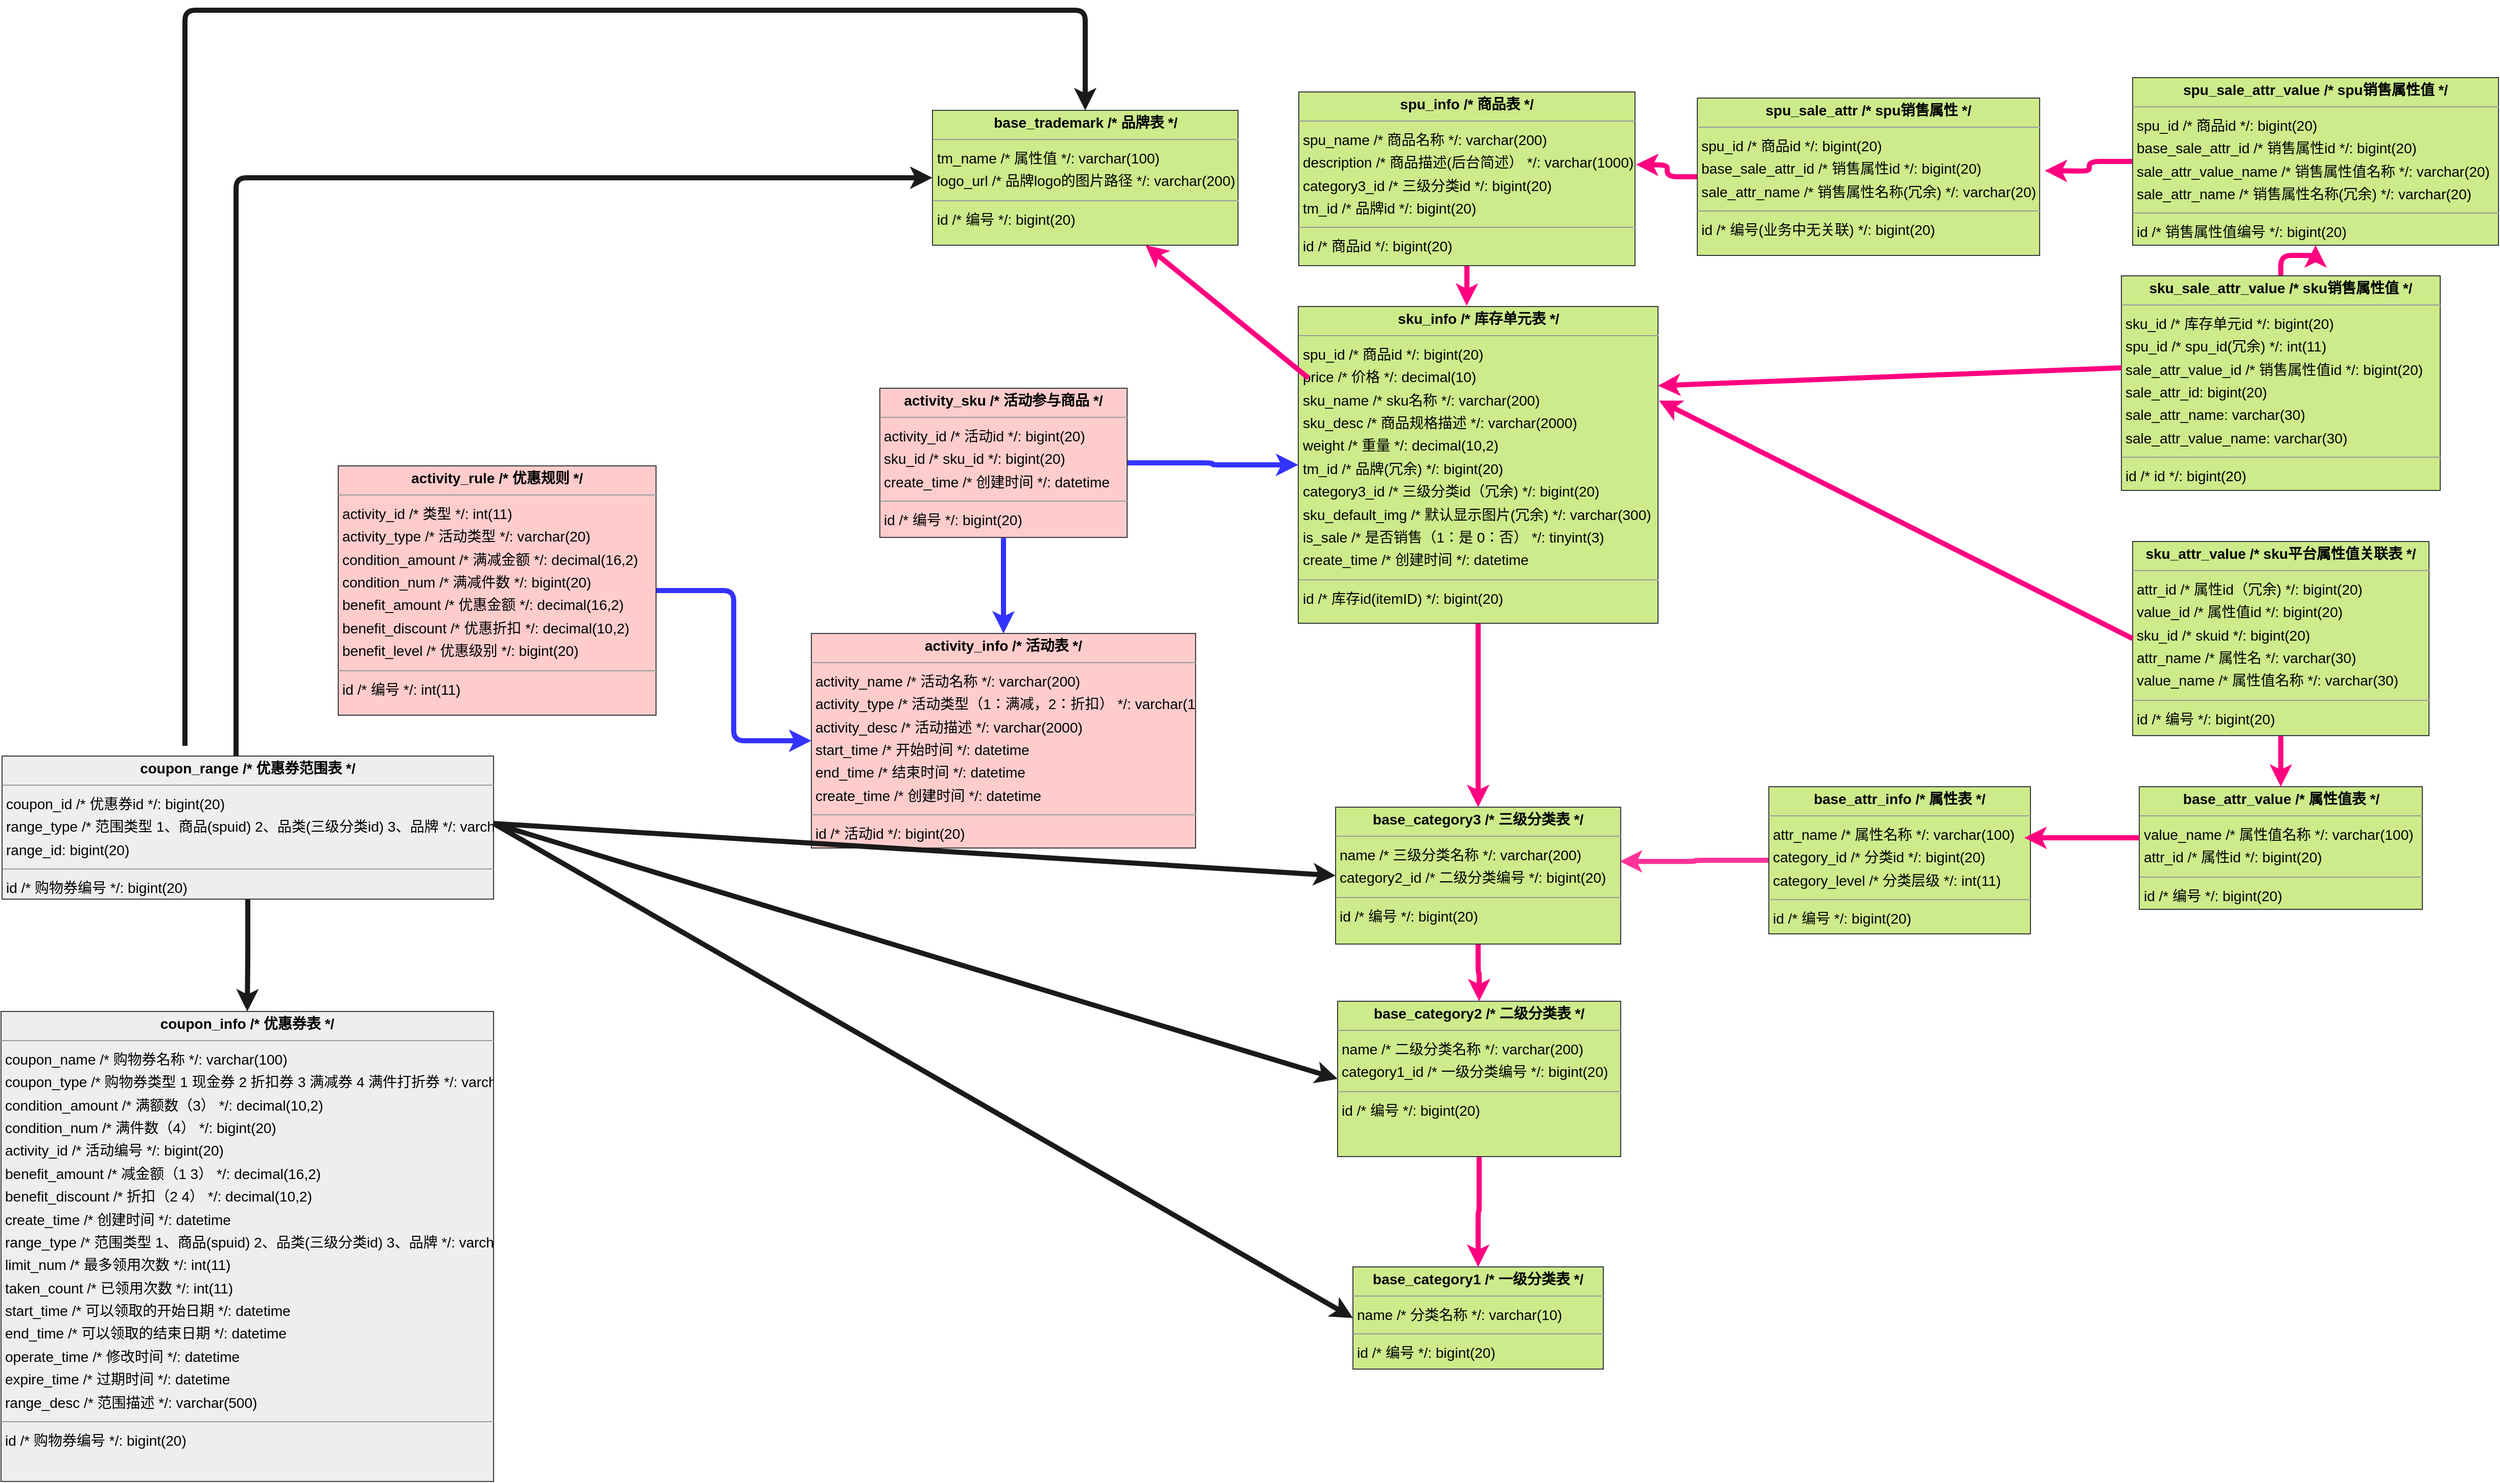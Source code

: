 <mxfile version="20.2.4" type="github">
  <diagram id="gIyWQ91Oxi5GOSBY0I38" name="第 1 页">
    <mxGraphModel dx="5237" dy="4459" grid="1" gridSize="10" guides="1" tooltips="1" connect="1" arrows="1" fold="1" page="1" pageScale="1" pageWidth="1169" pageHeight="827" math="0" shadow="0">
      <root>
        <mxCell id="0" />
        <mxCell id="1" parent="0" />
        <mxCell id="YZzn2YPQLxVbzA5skOtG-40" value="&lt;p style=&quot;margin:0px;margin-top:4px;text-align:center;&quot;&gt;&lt;b&gt;activity_info  /* 活动表 */&lt;/b&gt;&lt;/p&gt;&lt;hr size=&quot;1&quot;/&gt;&lt;p style=&quot;margin:0 0 0 4px;line-height:1.6;&quot;&gt; activity_name  /* 活动名称 */: varchar(200)&lt;br/&gt; activity_type  /* 活动类型（1：满减，2：折扣） */: varchar(10)&lt;br/&gt; activity_desc  /* 活动描述 */: varchar(2000)&lt;br/&gt; start_time  /* 开始时间 */: datetime&lt;br/&gt; end_time  /* 结束时间 */: datetime&lt;br/&gt; create_time  /* 创建时间 */: datetime&lt;/p&gt;&lt;hr size=&quot;1&quot;/&gt;&lt;p style=&quot;margin:0 0 0 4px;line-height:1.6;&quot;&gt; id  /* 活动id */: bigint(20)&lt;/p&gt;" style="verticalAlign=top;align=left;overflow=fill;fontSize=14;fontFamily=Helvetica;html=1;rounded=0;shadow=0;comic=0;labelBackgroundColor=none;strokeWidth=1;fillColor=#ffcccc;strokeColor=#36393d;" parent="1" vertex="1">
          <mxGeometry x="-2057" y="-2570" width="376" height="210" as="geometry" />
        </mxCell>
        <mxCell id="YZzn2YPQLxVbzA5skOtG-41" style="edgeStyle=orthogonalEdgeStyle;rounded=1;orthogonalLoop=1;jettySize=auto;html=1;exitX=1;exitY=0.5;exitDx=0;exitDy=0;strokeColor=#3333FF;strokeWidth=5;" parent="1" source="YZzn2YPQLxVbzA5skOtG-42" target="YZzn2YPQLxVbzA5skOtG-40" edge="1">
          <mxGeometry relative="1" as="geometry" />
        </mxCell>
        <mxCell id="YZzn2YPQLxVbzA5skOtG-42" value="&lt;p style=&quot;margin:0px;margin-top:4px;text-align:center;&quot;&gt;&lt;b&gt;activity_rule  /* 优惠规则 */&lt;/b&gt;&lt;/p&gt;&lt;hr size=&quot;1&quot;/&gt;&lt;p style=&quot;margin:0 0 0 4px;line-height:1.6;&quot;&gt; activity_id  /* 类型 */: int(11)&lt;br/&gt; activity_type  /* 活动类型 */: varchar(20)&lt;br/&gt; condition_amount  /* 满减金额 */: decimal(16,2)&lt;br/&gt; condition_num  /* 满减件数 */: bigint(20)&lt;br/&gt; benefit_amount  /* 优惠金额 */: decimal(16,2)&lt;br/&gt; benefit_discount  /* 优惠折扣 */: decimal(10,2)&lt;br/&gt; benefit_level  /* 优惠级别 */: bigint(20)&lt;/p&gt;&lt;hr size=&quot;1&quot;/&gt;&lt;p style=&quot;margin:0 0 0 4px;line-height:1.6;&quot;&gt; id  /* 编号 */: int(11)&lt;/p&gt;" style="verticalAlign=top;align=left;overflow=fill;fontSize=14;fontFamily=Helvetica;html=1;rounded=0;shadow=0;comic=0;labelBackgroundColor=none;strokeWidth=1;fillColor=#ffcccc;strokeColor=#36393d;" parent="1" vertex="1">
          <mxGeometry x="-2520" y="-2734" width="311" height="244" as="geometry" />
        </mxCell>
        <mxCell id="YZzn2YPQLxVbzA5skOtG-43" value="" style="edgeStyle=orthogonalEdgeStyle;rounded=1;orthogonalLoop=1;jettySize=auto;html=1;strokeColor=#3333FF;strokeWidth=5;" parent="1" source="YZzn2YPQLxVbzA5skOtG-45" target="YZzn2YPQLxVbzA5skOtG-40" edge="1">
          <mxGeometry relative="1" as="geometry" />
        </mxCell>
        <mxCell id="YZzn2YPQLxVbzA5skOtG-44" value="" style="edgeStyle=orthogonalEdgeStyle;rounded=1;orthogonalLoop=1;jettySize=auto;html=1;strokeColor=#3333FF;strokeWidth=5;" parent="1" source="YZzn2YPQLxVbzA5skOtG-45" target="YZzn2YPQLxVbzA5skOtG-61" edge="1">
          <mxGeometry relative="1" as="geometry" />
        </mxCell>
        <mxCell id="YZzn2YPQLxVbzA5skOtG-45" value="&lt;p style=&quot;margin:0px;margin-top:4px;text-align:center;&quot;&gt;&lt;b&gt;activity_sku  /* 活动参与商品 */&lt;/b&gt;&lt;/p&gt;&lt;hr size=&quot;1&quot;/&gt;&lt;p style=&quot;margin:0 0 0 4px;line-height:1.6;&quot;&gt; activity_id  /* 活动id  */: bigint(20)&lt;br/&gt; sku_id  /* sku_id */: bigint(20)&lt;br/&gt; create_time  /* 创建时间 */: datetime&lt;/p&gt;&lt;hr size=&quot;1&quot;/&gt;&lt;p style=&quot;margin:0 0 0 4px;line-height:1.6;&quot;&gt; id  /* 编号 */: bigint(20)&lt;/p&gt;" style="verticalAlign=top;align=left;overflow=fill;fontSize=14;fontFamily=Helvetica;html=1;rounded=0;shadow=0;comic=0;labelBackgroundColor=none;strokeWidth=1;fillColor=#ffcccc;strokeColor=#36393d;" parent="1" vertex="1">
          <mxGeometry x="-1990" y="-2810" width="242" height="146" as="geometry" />
        </mxCell>
        <mxCell id="YZzn2YPQLxVbzA5skOtG-46" style="edgeStyle=orthogonalEdgeStyle;rounded=1;orthogonalLoop=1;jettySize=auto;html=1;entryX=0.997;entryY=0.396;entryDx=0;entryDy=0;entryPerimeter=0;strokeColor=#FF3399;strokeWidth=5;" parent="1" source="YZzn2YPQLxVbzA5skOtG-47" target="YZzn2YPQLxVbzA5skOtG-53" edge="1">
          <mxGeometry relative="1" as="geometry" />
        </mxCell>
        <mxCell id="YZzn2YPQLxVbzA5skOtG-47" value="&lt;p style=&quot;margin:0px;margin-top:4px;text-align:center;&quot;&gt;&lt;b&gt;base_attr_info  /* 属性表 */&lt;/b&gt;&lt;/p&gt;&lt;hr size=&quot;1&quot;/&gt;&lt;p style=&quot;margin:0 0 0 4px;line-height:1.6;&quot;&gt; attr_name  /* 属性名称 */: varchar(100)&lt;br/&gt; category_id  /* 分类id */: bigint(20)&lt;br/&gt; category_level  /* 分类层级 */: int(11)&lt;/p&gt;&lt;hr size=&quot;1&quot;/&gt;&lt;p style=&quot;margin:0 0 0 4px;line-height:1.6;&quot;&gt; id  /* 编号 */: bigint(20)&lt;/p&gt;" style="verticalAlign=top;align=left;overflow=fill;fontSize=14;fontFamily=Helvetica;html=1;rounded=0;shadow=0;comic=0;labelBackgroundColor=none;strokeWidth=1;fillColor=#cdeb8b;strokeColor=#36393d;" parent="1" vertex="1">
          <mxGeometry x="-1120" y="-2420" width="256" height="144" as="geometry" />
        </mxCell>
        <mxCell id="YZzn2YPQLxVbzA5skOtG-48" value="&lt;p style=&quot;margin:0px;margin-top:4px;text-align:center;&quot;&gt;&lt;b&gt;base_attr_value  /* 属性值表 */&lt;/b&gt;&lt;/p&gt;&lt;hr size=&quot;1&quot;/&gt;&lt;p style=&quot;margin:0 0 0 4px;line-height:1.6;&quot;&gt; value_name  /* 属性值名称 */: varchar(100)&lt;br/&gt; attr_id  /* 属性id */: bigint(20)&lt;/p&gt;&lt;hr size=&quot;1&quot;/&gt;&lt;p style=&quot;margin:0 0 0 4px;line-height:1.6;&quot;&gt; id  /* 编号 */: bigint(20)&lt;/p&gt;" style="verticalAlign=top;align=left;overflow=fill;fontSize=14;fontFamily=Helvetica;html=1;rounded=0;shadow=0;comic=0;labelBackgroundColor=none;strokeWidth=1;fillColor=#cdeb8b;strokeColor=#36393d;" parent="1" vertex="1">
          <mxGeometry x="-757.5" y="-2420" width="277" height="120" as="geometry" />
        </mxCell>
        <mxCell id="YZzn2YPQLxVbzA5skOtG-49" value="&lt;p style=&quot;margin:0px;margin-top:4px;text-align:center;&quot;&gt;&lt;b&gt;base_category1  /* 一级分类表 */&lt;/b&gt;&lt;/p&gt;&lt;hr size=&quot;1&quot;/&gt;&lt;p style=&quot;margin:0 0 0 4px;line-height:1.6;&quot;&gt; name  /* 分类名称 */: varchar(10)&lt;/p&gt;&lt;hr size=&quot;1&quot;/&gt;&lt;p style=&quot;margin:0 0 0 4px;line-height:1.6;&quot;&gt; id  /* 编号 */: bigint(20)&lt;/p&gt;" style="verticalAlign=top;align=left;overflow=fill;fontSize=14;fontFamily=Helvetica;html=1;rounded=0;shadow=0;comic=0;labelBackgroundColor=none;strokeWidth=1;fillColor=#cdeb8b;strokeColor=#36393d;" parent="1" vertex="1">
          <mxGeometry x="-1527" y="-1950" width="245" height="100" as="geometry" />
        </mxCell>
        <mxCell id="YZzn2YPQLxVbzA5skOtG-50" style="edgeStyle=orthogonalEdgeStyle;rounded=1;orthogonalLoop=1;jettySize=auto;html=1;entryX=0.5;entryY=0;entryDx=0;entryDy=0;strokeColor=#FF0080;strokeWidth=5;" parent="1" source="YZzn2YPQLxVbzA5skOtG-51" target="YZzn2YPQLxVbzA5skOtG-49" edge="1">
          <mxGeometry relative="1" as="geometry" />
        </mxCell>
        <mxCell id="YZzn2YPQLxVbzA5skOtG-51" value="&lt;p style=&quot;margin:0px;margin-top:4px;text-align:center;&quot;&gt;&lt;b&gt;base_category2  /* 二级分类表 */&lt;/b&gt;&lt;/p&gt;&lt;hr size=&quot;1&quot;/&gt;&lt;p style=&quot;margin:0 0 0 4px;line-height:1.6;&quot;&gt; name  /* 二级分类名称 */: varchar(200)&lt;br/&gt; category1_id  /* 一级分类编号 */: bigint(20)&lt;/p&gt;&lt;hr size=&quot;1&quot;/&gt;&lt;p style=&quot;margin:0 0 0 4px;line-height:1.6;&quot;&gt; id  /* 编号 */: bigint(20)&lt;/p&gt;" style="verticalAlign=top;align=left;overflow=fill;fontSize=14;fontFamily=Helvetica;html=1;rounded=0;shadow=0;comic=0;labelBackgroundColor=none;strokeWidth=1;fillColor=#cdeb8b;strokeColor=#36393d;" parent="1" vertex="1">
          <mxGeometry x="-1542" y="-2210" width="277" height="152" as="geometry" />
        </mxCell>
        <mxCell id="YZzn2YPQLxVbzA5skOtG-52" style="edgeStyle=orthogonalEdgeStyle;rounded=1;orthogonalLoop=1;jettySize=auto;html=1;entryX=0.5;entryY=0;entryDx=0;entryDy=0;strokeColor=#FF0080;strokeWidth=5;" parent="1" source="YZzn2YPQLxVbzA5skOtG-53" target="YZzn2YPQLxVbzA5skOtG-51" edge="1">
          <mxGeometry relative="1" as="geometry" />
        </mxCell>
        <mxCell id="YZzn2YPQLxVbzA5skOtG-53" value="&lt;p style=&quot;margin:0px;margin-top:4px;text-align:center;&quot;&gt;&lt;b&gt;base_category3  /* 三级分类表 */&lt;/b&gt;&lt;/p&gt;&lt;hr size=&quot;1&quot;/&gt;&lt;p style=&quot;margin:0 0 0 4px;line-height:1.6;&quot;&gt; name  /* 三级分类名称 */: varchar(200)&lt;br/&gt; category2_id  /* 二级分类编号 */: bigint(20)&lt;/p&gt;&lt;hr size=&quot;1&quot;/&gt;&lt;p style=&quot;margin:0 0 0 4px;line-height:1.6;&quot;&gt; id  /* 编号 */: bigint(20)&lt;/p&gt;" style="verticalAlign=top;align=left;overflow=fill;fontSize=14;fontFamily=Helvetica;html=1;rounded=0;shadow=0;comic=0;labelBackgroundColor=none;strokeWidth=1;fillColor=#cdeb8b;strokeColor=#36393d;" parent="1" vertex="1">
          <mxGeometry x="-1544" y="-2400" width="279" height="134" as="geometry" />
        </mxCell>
        <mxCell id="YZzn2YPQLxVbzA5skOtG-54" value="&lt;p style=&quot;margin:0px;margin-top:4px;text-align:center;&quot;&gt;&lt;b&gt;base_trademark  /* 品牌表 */&lt;/b&gt;&lt;/p&gt;&lt;hr size=&quot;1&quot;/&gt;&lt;p style=&quot;margin:0 0 0 4px;line-height:1.6;&quot;&gt; tm_name  /* 属性值 */: varchar(100)&lt;br/&gt; logo_url  /* 品牌logo的图片路径 */: varchar(200)&lt;/p&gt;&lt;hr size=&quot;1&quot;/&gt;&lt;p style=&quot;margin:0 0 0 4px;line-height:1.6;&quot;&gt; id  /* 编号 */: bigint(20)&lt;/p&gt;" style="verticalAlign=top;align=left;overflow=fill;fontSize=14;fontFamily=Helvetica;html=1;rounded=0;shadow=0;comic=0;labelBackgroundColor=none;strokeWidth=1;fillColor=#cdeb8b;strokeColor=#36393d;" parent="1" vertex="1">
          <mxGeometry x="-1938.5" y="-3082" width="299" height="132" as="geometry" />
        </mxCell>
        <mxCell id="YZzn2YPQLxVbzA5skOtG-55" value="&lt;p style=&quot;margin:0px;margin-top:4px;text-align:center;&quot;&gt;&lt;b&gt;coupon_info  /* 优惠券表 */&lt;/b&gt;&lt;/p&gt;&lt;hr size=&quot;1&quot;/&gt;&lt;p style=&quot;margin:0 0 0 4px;line-height:1.6;&quot;&gt; coupon_name  /* 购物券名称 */: varchar(100)&lt;br/&gt; coupon_type  /* 购物券类型 1 现金券 2 折扣券 3 满减券 4 满件打折券 */: varchar(10)&lt;br/&gt; condition_amount  /* 满额数（3） */: decimal(10,2)&lt;br/&gt; condition_num  /* 满件数（4） */: bigint(20)&lt;br/&gt; activity_id  /* 活动编号 */: bigint(20)&lt;br/&gt; benefit_amount  /* 减金额（1 3） */: decimal(16,2)&lt;br/&gt; benefit_discount  /* 折扣（2 4） */: decimal(10,2)&lt;br/&gt; create_time  /* 创建时间 */: datetime&lt;br/&gt; range_type  /* 范围类型 1、商品(spuid) 2、品类(三级分类id) 3、品牌 */: varchar(10)&lt;br/&gt; limit_num  /* 最多领用次数 */: int(11)&lt;br/&gt; taken_count  /* 已领用次数 */: int(11)&lt;br/&gt; start_time  /* 可以领取的开始日期 */: datetime&lt;br/&gt; end_time  /* 可以领取的结束日期 */: datetime&lt;br/&gt; operate_time  /* 修改时间 */: datetime&lt;br/&gt; expire_time  /* 过期时间 */: datetime&lt;br/&gt; range_desc  /* 范围描述 */: varchar(500)&lt;/p&gt;&lt;hr size=&quot;1&quot;/&gt;&lt;p style=&quot;margin:0 0 0 4px;line-height:1.6;&quot;&gt; id  /* 购物券编号 */: bigint(20)&lt;/p&gt;" style="verticalAlign=top;align=left;overflow=fill;fontSize=14;fontFamily=Helvetica;html=1;rounded=0;shadow=0;comic=0;labelBackgroundColor=none;strokeWidth=1;strokeColor=#36393d;fillColor=#eeeeee;" parent="1" vertex="1">
          <mxGeometry x="-2850" y="-2200" width="482" height="460" as="geometry" />
        </mxCell>
        <mxCell id="YZzn2YPQLxVbzA5skOtG-56" value="" style="edgeStyle=orthogonalEdgeStyle;rounded=1;orthogonalLoop=1;jettySize=auto;html=1;strokeColor=#1A1A1A;strokeWidth=5;fillColor=#cdeb8b;" parent="1" source="YZzn2YPQLxVbzA5skOtG-57" target="YZzn2YPQLxVbzA5skOtG-55" edge="1">
          <mxGeometry relative="1" as="geometry" />
        </mxCell>
        <mxCell id="YZzn2YPQLxVbzA5skOtG-57" value="&lt;p style=&quot;margin:0px;margin-top:4px;text-align:center;&quot;&gt;&lt;b&gt;coupon_range  /* 优惠券范围表 */&lt;/b&gt;&lt;/p&gt;&lt;hr size=&quot;1&quot;/&gt;&lt;p style=&quot;margin:0 0 0 4px;line-height:1.6;&quot;&gt; coupon_id  /* 优惠券id */: bigint(20)&lt;br/&gt; range_type  /* 范围类型 1、商品(spuid) 2、品类(三级分类id) 3、品牌 */: varchar(10)&lt;br/&gt; range_id: bigint(20)&lt;/p&gt;&lt;hr size=&quot;1&quot;/&gt;&lt;p style=&quot;margin:0 0 0 4px;line-height:1.6;&quot;&gt; id  /* 购物券编号 */: bigint(20)&lt;/p&gt;" style="verticalAlign=top;align=left;overflow=fill;fontSize=14;fontFamily=Helvetica;html=1;rounded=0;shadow=0;comic=0;labelBackgroundColor=none;strokeWidth=1;fillColor=#eeeeee;strokeColor=#36393d;" parent="1" vertex="1">
          <mxGeometry x="-2849" y="-2450" width="481" height="140" as="geometry" />
        </mxCell>
        <mxCell id="YZzn2YPQLxVbzA5skOtG-58" value="" style="edgeStyle=orthogonalEdgeStyle;rounded=1;orthogonalLoop=1;jettySize=auto;html=1;strokeColor=#FF0080;strokeWidth=5;" parent="1" source="YZzn2YPQLxVbzA5skOtG-59" target="YZzn2YPQLxVbzA5skOtG-48" edge="1">
          <mxGeometry relative="1" as="geometry" />
        </mxCell>
        <mxCell id="YZzn2YPQLxVbzA5skOtG-59" value="&lt;p style=&quot;margin:0px;margin-top:4px;text-align:center;&quot;&gt;&lt;b&gt;sku_attr_value  /* sku平台属性值关联表 */&lt;/b&gt;&lt;/p&gt;&lt;hr size=&quot;1&quot;/&gt;&lt;p style=&quot;margin:0 0 0 4px;line-height:1.6;&quot;&gt; attr_id  /* 属性id（冗余) */: bigint(20)&lt;br/&gt; value_id  /* 属性值id */: bigint(20)&lt;br/&gt; sku_id  /* skuid */: bigint(20)&lt;br/&gt; attr_name  /* 属性名 */: varchar(30)&lt;br/&gt; value_name  /* 属性值名称 */: varchar(30)&lt;/p&gt;&lt;hr size=&quot;1&quot;/&gt;&lt;p style=&quot;margin:0 0 0 4px;line-height:1.6;&quot;&gt; id  /* 编号 */: bigint(20)&lt;/p&gt;" style="verticalAlign=top;align=left;overflow=fill;fontSize=14;fontFamily=Helvetica;html=1;rounded=0;shadow=0;comic=0;labelBackgroundColor=none;strokeWidth=1;fillColor=#cdeb8b;strokeColor=#36393d;" parent="1" vertex="1">
          <mxGeometry x="-764" y="-2660" width="290" height="190" as="geometry" />
        </mxCell>
        <mxCell id="YZzn2YPQLxVbzA5skOtG-60" style="edgeStyle=orthogonalEdgeStyle;rounded=1;orthogonalLoop=1;jettySize=auto;html=1;entryX=0.5;entryY=0;entryDx=0;entryDy=0;strokeColor=#FF0080;strokeWidth=5;" parent="1" source="YZzn2YPQLxVbzA5skOtG-61" target="YZzn2YPQLxVbzA5skOtG-53" edge="1">
          <mxGeometry relative="1" as="geometry" />
        </mxCell>
        <mxCell id="YZzn2YPQLxVbzA5skOtG-61" value="&lt;p style=&quot;margin:0px;margin-top:4px;text-align:center;&quot;&gt;&lt;b&gt;sku_info  /* 库存单元表 */&lt;/b&gt;&lt;/p&gt;&lt;hr size=&quot;1&quot;/&gt;&lt;p style=&quot;margin:0 0 0 4px;line-height:1.6;&quot;&gt; spu_id  /* 商品id */: bigint(20)&lt;br/&gt; price  /* 价格 */: decimal(10)&lt;br/&gt; sku_name  /* sku名称 */: varchar(200)&lt;br/&gt; sku_desc  /* 商品规格描述 */: varchar(2000)&lt;br/&gt; weight  /* 重量 */: decimal(10,2)&lt;br/&gt; tm_id  /* 品牌(冗余) */: bigint(20)&lt;br/&gt; category3_id  /* 三级分类id（冗余) */: bigint(20)&lt;br/&gt; sku_default_img  /* 默认显示图片(冗余) */: varchar(300)&lt;br/&gt; is_sale  /* 是否销售（1：是 0：否） */: tinyint(3)&lt;br/&gt; create_time  /* 创建时间 */: datetime&lt;/p&gt;&lt;hr size=&quot;1&quot;/&gt;&lt;p style=&quot;margin:0 0 0 4px;line-height:1.6;&quot;&gt; id  /* 库存id(itemID) */: bigint(20)&lt;/p&gt;" style="verticalAlign=top;align=left;overflow=fill;fontSize=14;fontFamily=Helvetica;html=1;rounded=0;shadow=0;comic=0;labelBackgroundColor=none;strokeWidth=1;fillColor=#cdeb8b;strokeColor=#36393d;" parent="1" vertex="1">
          <mxGeometry x="-1580.5" y="-2890" width="352" height="310" as="geometry" />
        </mxCell>
        <mxCell id="YZzn2YPQLxVbzA5skOtG-62" value="" style="edgeStyle=orthogonalEdgeStyle;rounded=1;orthogonalLoop=1;jettySize=auto;html=1;strokeColor=#FF0080;strokeWidth=5;" parent="1" source="YZzn2YPQLxVbzA5skOtG-63" target="YZzn2YPQLxVbzA5skOtG-69" edge="1">
          <mxGeometry relative="1" as="geometry" />
        </mxCell>
        <mxCell id="YZzn2YPQLxVbzA5skOtG-63" value="&lt;p style=&quot;margin:0px;margin-top:4px;text-align:center;&quot;&gt;&lt;b&gt;sku_sale_attr_value  /* sku销售属性值 */&lt;/b&gt;&lt;/p&gt;&lt;hr size=&quot;1&quot;/&gt;&lt;p style=&quot;margin:0 0 0 4px;line-height:1.6;&quot;&gt; sku_id  /* 库存单元id */: bigint(20)&lt;br/&gt; spu_id  /* spu_id(冗余) */: int(11)&lt;br/&gt; sale_attr_value_id  /* 销售属性值id */: bigint(20)&lt;br/&gt; sale_attr_id: bigint(20)&lt;br/&gt; sale_attr_name: varchar(30)&lt;br/&gt; sale_attr_value_name: varchar(30)&lt;/p&gt;&lt;hr size=&quot;1&quot;/&gt;&lt;p style=&quot;margin:0 0 0 4px;line-height:1.6;&quot;&gt; id  /* id */: bigint(20)&lt;/p&gt;" style="verticalAlign=top;align=left;overflow=fill;fontSize=14;fontFamily=Helvetica;html=1;rounded=0;shadow=0;comic=0;labelBackgroundColor=none;strokeWidth=1;fillColor=#cdeb8b;strokeColor=#36393d;" parent="1" vertex="1">
          <mxGeometry x="-775" y="-2920" width="312" height="210" as="geometry" />
        </mxCell>
        <mxCell id="YZzn2YPQLxVbzA5skOtG-64" style="edgeStyle=orthogonalEdgeStyle;rounded=1;orthogonalLoop=1;jettySize=auto;html=1;entryX=0.468;entryY=-0.002;entryDx=0;entryDy=0;entryPerimeter=0;strokeWidth=5;strokeColor=#FF0080;" parent="1" source="YZzn2YPQLxVbzA5skOtG-65" target="YZzn2YPQLxVbzA5skOtG-61" edge="1">
          <mxGeometry relative="1" as="geometry" />
        </mxCell>
        <mxCell id="YZzn2YPQLxVbzA5skOtG-65" value="&lt;p style=&quot;margin:0px;margin-top:4px;text-align:center;&quot;&gt;&lt;b&gt;spu_info  /* 商品表 */&lt;/b&gt;&lt;/p&gt;&lt;hr size=&quot;1&quot;/&gt;&lt;p style=&quot;margin:0 0 0 4px;line-height:1.6;&quot;&gt; spu_name  /* 商品名称 */: varchar(200)&lt;br/&gt; description  /* 商品描述(后台简述） */: varchar(1000)&lt;br/&gt; category3_id  /* 三级分类id */: bigint(20)&lt;br/&gt; tm_id  /* 品牌id */: bigint(20)&lt;/p&gt;&lt;hr size=&quot;1&quot;/&gt;&lt;p style=&quot;margin:0 0 0 4px;line-height:1.6;&quot;&gt; id  /* 商品id */: bigint(20)&lt;/p&gt;" style="verticalAlign=top;align=left;overflow=fill;fontSize=14;fontFamily=Helvetica;html=1;rounded=0;shadow=0;comic=0;labelBackgroundColor=none;strokeWidth=1;fillStyle=solid;fillColor=#cdeb8b;gradientDirection=north;strokeColor=#36393d;" parent="1" vertex="1">
          <mxGeometry x="-1580" y="-3100" width="329" height="170" as="geometry" />
        </mxCell>
        <mxCell id="YZzn2YPQLxVbzA5skOtG-66" style="edgeStyle=orthogonalEdgeStyle;rounded=1;orthogonalLoop=1;jettySize=auto;html=1;strokeColor=#FF0080;strokeWidth=5;" parent="1" source="YZzn2YPQLxVbzA5skOtG-67" edge="1">
          <mxGeometry relative="1" as="geometry">
            <mxPoint x="-1250" y="-3029" as="targetPoint" />
          </mxGeometry>
        </mxCell>
        <mxCell id="YZzn2YPQLxVbzA5skOtG-67" value="&lt;p style=&quot;margin:0px;margin-top:4px;text-align:center;&quot;&gt;&lt;b&gt;spu_sale_attr  /* spu销售属性 */&lt;/b&gt;&lt;/p&gt;&lt;hr size=&quot;1&quot;/&gt;&lt;p style=&quot;margin:0 0 0 4px;line-height:1.6;&quot;&gt; spu_id  /* 商品id */: bigint(20)&lt;br/&gt; base_sale_attr_id  /* 销售属性id */: bigint(20)&lt;br/&gt; sale_attr_name  /* 销售属性名称(冗余) */: varchar(20)&lt;/p&gt;&lt;hr size=&quot;1&quot;/&gt;&lt;p style=&quot;margin:0 0 0 4px;line-height:1.6;&quot;&gt; id  /* 编号(业务中无关联) */: bigint(20)&lt;/p&gt;" style="verticalAlign=top;align=left;overflow=fill;fontSize=14;fontFamily=Helvetica;html=1;rounded=0;shadow=0;comic=0;labelBackgroundColor=none;strokeWidth=1;fillColor=#cdeb8b;strokeColor=#36393d;" parent="1" vertex="1">
          <mxGeometry x="-1190" y="-3094" width="335" height="154" as="geometry" />
        </mxCell>
        <mxCell id="YZzn2YPQLxVbzA5skOtG-68" style="edgeStyle=orthogonalEdgeStyle;rounded=1;orthogonalLoop=1;jettySize=auto;html=1;strokeColor=#FF0080;strokeWidth=5;" parent="1" source="YZzn2YPQLxVbzA5skOtG-69" edge="1">
          <mxGeometry relative="1" as="geometry">
            <mxPoint x="-850" y="-3023" as="targetPoint" />
          </mxGeometry>
        </mxCell>
        <mxCell id="YZzn2YPQLxVbzA5skOtG-69" value="&lt;p style=&quot;margin:0px;margin-top:4px;text-align:center;&quot;&gt;&lt;b&gt;spu_sale_attr_value  /* spu销售属性值 */&lt;/b&gt;&lt;/p&gt;&lt;hr size=&quot;1&quot;/&gt;&lt;p style=&quot;margin:0 0 0 4px;line-height:1.6;&quot;&gt; spu_id  /* 商品id */: bigint(20)&lt;br/&gt; base_sale_attr_id  /* 销售属性id */: bigint(20)&lt;br/&gt; sale_attr_value_name  /* 销售属性值名称 */: varchar(20)&lt;br/&gt; sale_attr_name  /* 销售属性名称(冗余) */: varchar(20)&lt;/p&gt;&lt;hr size=&quot;1&quot;/&gt;&lt;p style=&quot;margin:0 0 0 4px;line-height:1.6;&quot;&gt; id  /* 销售属性值编号 */: bigint(20)&lt;/p&gt;" style="verticalAlign=top;align=left;overflow=fill;fontSize=14;fontFamily=Helvetica;html=1;rounded=0;shadow=0;comic=0;labelBackgroundColor=none;strokeWidth=1;fillColor=#cdeb8b;strokeColor=#36393d;" parent="1" vertex="1">
          <mxGeometry x="-764" y="-3114" width="358" height="164" as="geometry" />
        </mxCell>
        <mxCell id="YZzn2YPQLxVbzA5skOtG-70" value="" style="endArrow=classic;html=1;rounded=1;strokeColor=#FF0080;strokeWidth=5;" parent="1" edge="1">
          <mxGeometry width="50" height="50" relative="1" as="geometry">
            <mxPoint x="-1570.5" y="-2820" as="sourcePoint" />
            <mxPoint x="-1730" y="-2950" as="targetPoint" />
          </mxGeometry>
        </mxCell>
        <mxCell id="YZzn2YPQLxVbzA5skOtG-71" value="" style="endArrow=classic;html=1;rounded=1;strokeColor=#FF0080;strokeWidth=5;entryX=1;entryY=0.25;entryDx=0;entryDy=0;" parent="1" target="YZzn2YPQLxVbzA5skOtG-61" edge="1">
          <mxGeometry width="50" height="50" relative="1" as="geometry">
            <mxPoint x="-775" y="-2830" as="sourcePoint" />
            <mxPoint x="-725" y="-2880" as="targetPoint" />
          </mxGeometry>
        </mxCell>
        <mxCell id="YZzn2YPQLxVbzA5skOtG-72" value="" style="endArrow=classic;html=1;rounded=1;strokeColor=#FF0080;strokeWidth=5;exitX=0;exitY=0.5;exitDx=0;exitDy=0;entryX=1.003;entryY=0.297;entryDx=0;entryDy=0;entryPerimeter=0;" parent="1" source="YZzn2YPQLxVbzA5skOtG-59" target="YZzn2YPQLxVbzA5skOtG-61" edge="1">
          <mxGeometry width="50" height="50" relative="1" as="geometry">
            <mxPoint x="-980" y="-2600" as="sourcePoint" />
            <mxPoint x="-930" y="-2650" as="targetPoint" />
          </mxGeometry>
        </mxCell>
        <mxCell id="YZzn2YPQLxVbzA5skOtG-73" value="" style="endArrow=classic;html=1;rounded=1;strokeColor=#FF0080;strokeWidth=5;" parent="1" edge="1">
          <mxGeometry width="50" height="50" relative="1" as="geometry">
            <mxPoint x="-757.5" y="-2370" as="sourcePoint" />
            <mxPoint x="-870" y="-2370" as="targetPoint" />
          </mxGeometry>
        </mxCell>
        <mxCell id="YZzn2YPQLxVbzA5skOtG-74" value="" style="endArrow=classic;html=1;rounded=1;strokeColor=#1A1A1A;strokeWidth=5;entryX=0;entryY=0.5;entryDx=0;entryDy=0;" parent="1" target="YZzn2YPQLxVbzA5skOtG-53" edge="1">
          <mxGeometry width="50" height="50" relative="1" as="geometry">
            <mxPoint x="-2368" y="-2384" as="sourcePoint" />
            <mxPoint x="-2318" y="-2434" as="targetPoint" />
          </mxGeometry>
        </mxCell>
        <mxCell id="YZzn2YPQLxVbzA5skOtG-75" value="" style="endArrow=classic;html=1;rounded=1;strokeColor=#1A1A1A;strokeWidth=5;entryX=0;entryY=0.5;entryDx=0;entryDy=0;" parent="1" target="YZzn2YPQLxVbzA5skOtG-51" edge="1">
          <mxGeometry width="50" height="50" relative="1" as="geometry">
            <mxPoint x="-2368" y="-2384" as="sourcePoint" />
            <mxPoint x="-2318" y="-2434" as="targetPoint" />
          </mxGeometry>
        </mxCell>
        <mxCell id="YZzn2YPQLxVbzA5skOtG-76" value="" style="endArrow=classic;html=1;rounded=1;strokeColor=#1A1A1A;strokeWidth=5;entryX=0;entryY=0.5;entryDx=0;entryDy=0;" parent="1" target="YZzn2YPQLxVbzA5skOtG-49" edge="1">
          <mxGeometry width="50" height="50" relative="1" as="geometry">
            <mxPoint x="-2368" y="-2384" as="sourcePoint" />
            <mxPoint x="-2318" y="-2434" as="targetPoint" />
          </mxGeometry>
        </mxCell>
        <mxCell id="YZzn2YPQLxVbzA5skOtG-77" value="" style="edgeStyle=elbowEdgeStyle;elbow=horizontal;endArrow=classic;html=1;rounded=1;strokeColor=#1A1A1A;strokeWidth=5;entryX=0;entryY=0.5;entryDx=0;entryDy=0;" parent="1" target="YZzn2YPQLxVbzA5skOtG-54" edge="1">
          <mxGeometry width="50" height="50" relative="1" as="geometry">
            <mxPoint x="-2620" y="-2450" as="sourcePoint" />
            <mxPoint x="-2570" y="-2500" as="targetPoint" />
            <Array as="points">
              <mxPoint x="-2620" y="-2600" />
            </Array>
          </mxGeometry>
        </mxCell>
        <mxCell id="YZzn2YPQLxVbzA5skOtG-78" value="" style="edgeStyle=elbowEdgeStyle;elbow=vertical;endArrow=classic;html=1;rounded=1;strokeColor=#1A1A1A;strokeWidth=5;entryX=0.5;entryY=0;entryDx=0;entryDy=0;" parent="1" target="YZzn2YPQLxVbzA5skOtG-54" edge="1">
          <mxGeometry width="50" height="50" relative="1" as="geometry">
            <mxPoint x="-2670" y="-2460" as="sourcePoint" />
            <mxPoint x="-1780" y="-3330" as="targetPoint" />
            <Array as="points">
              <mxPoint x="-2610" y="-3180" />
              <mxPoint x="-2520" y="-3330" />
            </Array>
          </mxGeometry>
        </mxCell>
      </root>
    </mxGraphModel>
  </diagram>
</mxfile>
